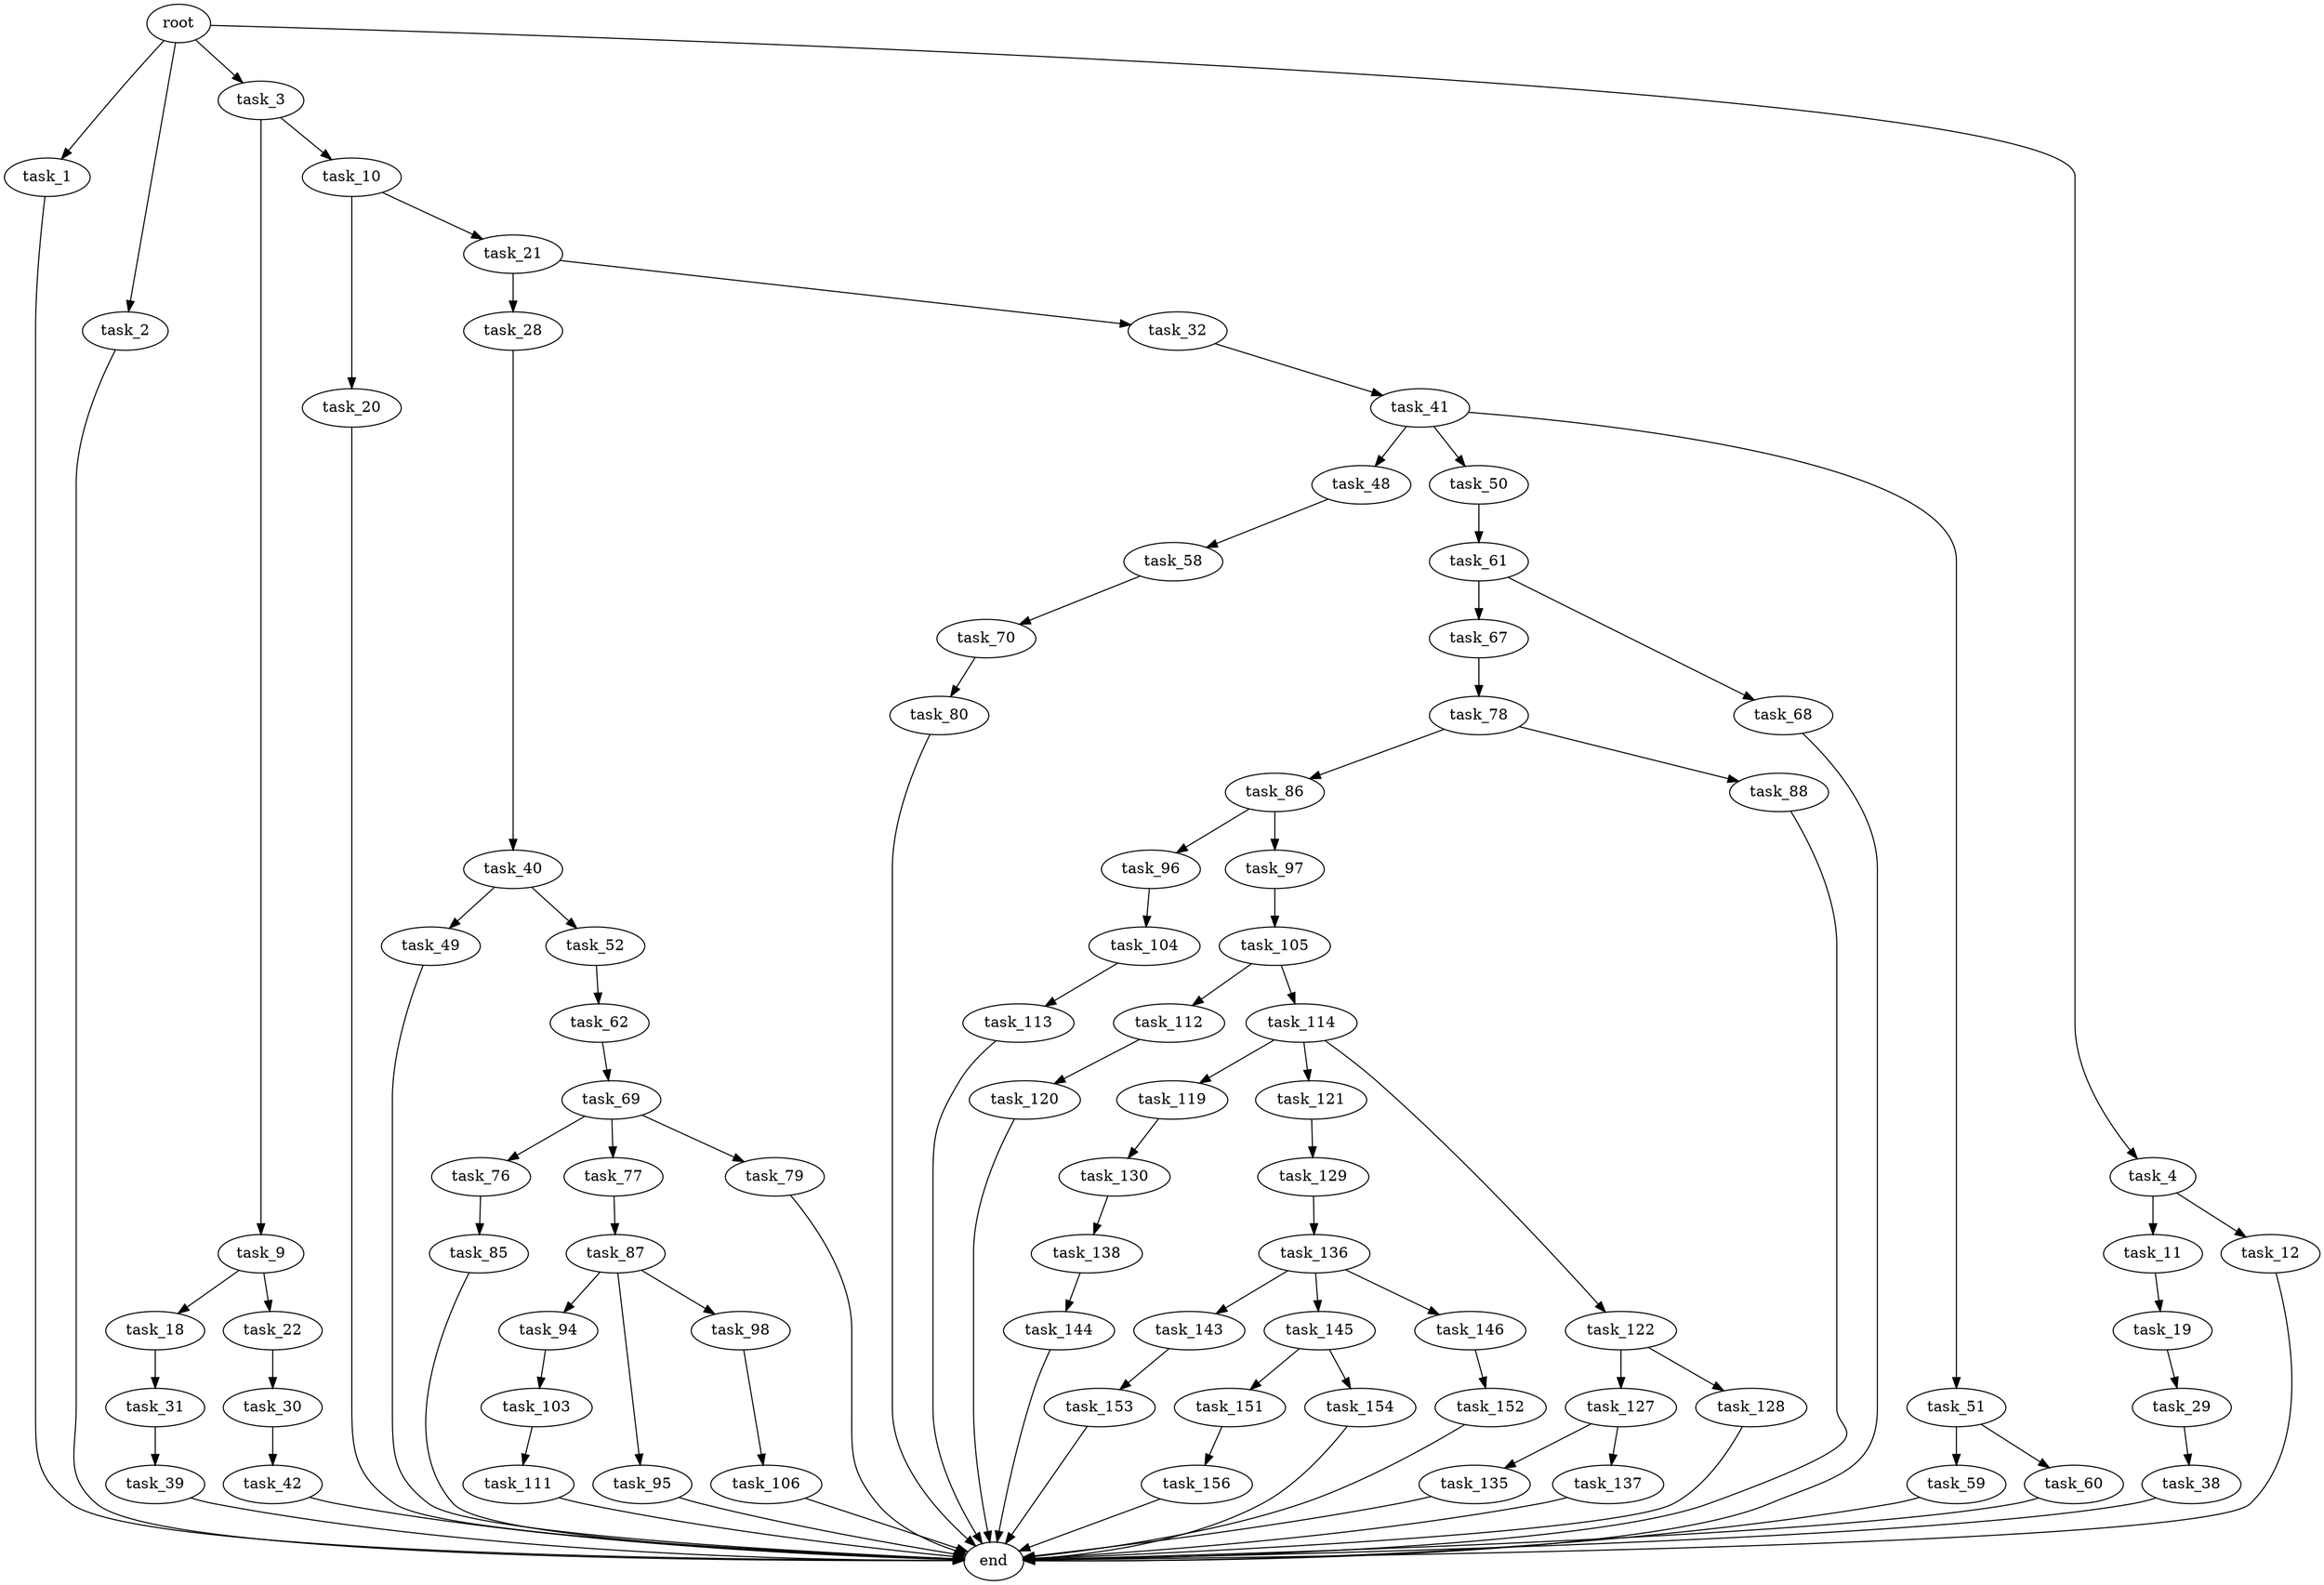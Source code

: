 digraph G {
  root [size="0.000000"];
  task_1 [size="28991029248.000000"];
  task_2 [size="80636687732.000000"];
  task_3 [size="341702989370.000000"];
  task_4 [size="26862117396.000000"];
  task_9 [size="111298711644.000000"];
  task_10 [size="39458576804.000000"];
  task_11 [size="30340150310.000000"];
  task_12 [size="49146842312.000000"];
  task_18 [size="234270544368.000000"];
  task_19 [size="28991029248.000000"];
  task_20 [size="368293445632.000000"];
  task_21 [size="134217728000.000000"];
  task_22 [size="187998670364.000000"];
  task_28 [size="569538067910.000000"];
  task_29 [size="3315946918.000000"];
  task_30 [size="368293445632.000000"];
  task_31 [size="704906167425.000000"];
  task_32 [size="33169825948.000000"];
  task_38 [size="30870614040.000000"];
  task_39 [size="192772685200.000000"];
  task_40 [size="231928233984.000000"];
  task_41 [size="134217728000.000000"];
  task_42 [size="114613149818.000000"];
  task_48 [size="295425309305.000000"];
  task_49 [size="1604332037.000000"];
  task_50 [size="195201724637.000000"];
  task_51 [size="31507220900.000000"];
  task_52 [size="1073741824000.000000"];
  task_58 [size="7326318850.000000"];
  task_59 [size="129634377194.000000"];
  task_60 [size="13442955242.000000"];
  task_61 [size="28991029248.000000"];
  task_62 [size="1073741824000.000000"];
  task_67 [size="39035669026.000000"];
  task_68 [size="549755813888.000000"];
  task_69 [size="1225290411.000000"];
  task_70 [size="134217728000.000000"];
  task_76 [size="549755813888.000000"];
  task_77 [size="3179551772.000000"];
  task_78 [size="769431056319.000000"];
  task_79 [size="368293445632.000000"];
  task_80 [size="134217728000.000000"];
  task_85 [size="11267142803.000000"];
  task_86 [size="163169089311.000000"];
  task_87 [size="4401364695.000000"];
  task_88 [size="40573482720.000000"];
  task_94 [size="294852063.000000"];
  task_95 [size="68719476736.000000"];
  task_96 [size="536062863219.000000"];
  task_97 [size="28991029248.000000"];
  task_98 [size="30721603199.000000"];
  task_103 [size="68719476736.000000"];
  task_104 [size="161823460859.000000"];
  task_105 [size="1268512076.000000"];
  task_106 [size="158147280425.000000"];
  task_111 [size="352216481932.000000"];
  task_112 [size="68719476736.000000"];
  task_113 [size="45605679601.000000"];
  task_114 [size="8365367975.000000"];
  task_119 [size="68719476736.000000"];
  task_120 [size="11564127122.000000"];
  task_121 [size="22861734916.000000"];
  task_122 [size="13312329995.000000"];
  task_127 [size="1073741824000.000000"];
  task_128 [size="1428369777.000000"];
  task_129 [size="5340180143.000000"];
  task_130 [size="549755813888.000000"];
  task_135 [size="239301501084.000000"];
  task_136 [size="11248883003.000000"];
  task_137 [size="365930093380.000000"];
  task_138 [size="782757789696.000000"];
  task_143 [size="119435727159.000000"];
  task_144 [size="12667775276.000000"];
  task_145 [size="263492615750.000000"];
  task_146 [size="231928233984.000000"];
  task_151 [size="368293445632.000000"];
  task_152 [size="526687811134.000000"];
  task_153 [size="68719476736.000000"];
  task_154 [size="69127725958.000000"];
  task_156 [size="319328899196.000000"];
  end [size="0.000000"];

  root -> task_1 [size="1.000000"];
  root -> task_2 [size="1.000000"];
  root -> task_3 [size="1.000000"];
  root -> task_4 [size="1.000000"];
  task_1 -> end [size="1.000000"];
  task_2 -> end [size="1.000000"];
  task_3 -> task_9 [size="679477248.000000"];
  task_3 -> task_10 [size="679477248.000000"];
  task_4 -> task_11 [size="679477248.000000"];
  task_4 -> task_12 [size="679477248.000000"];
  task_9 -> task_18 [size="75497472.000000"];
  task_9 -> task_22 [size="75497472.000000"];
  task_10 -> task_20 [size="838860800.000000"];
  task_10 -> task_21 [size="838860800.000000"];
  task_11 -> task_19 [size="536870912.000000"];
  task_12 -> end [size="1.000000"];
  task_18 -> task_31 [size="209715200.000000"];
  task_19 -> task_29 [size="75497472.000000"];
  task_20 -> end [size="1.000000"];
  task_21 -> task_28 [size="209715200.000000"];
  task_21 -> task_32 [size="209715200.000000"];
  task_22 -> task_30 [size="301989888.000000"];
  task_28 -> task_40 [size="838860800.000000"];
  task_29 -> task_38 [size="209715200.000000"];
  task_30 -> task_42 [size="411041792.000000"];
  task_31 -> task_39 [size="838860800.000000"];
  task_32 -> task_41 [size="536870912.000000"];
  task_38 -> end [size="1.000000"];
  task_39 -> end [size="1.000000"];
  task_40 -> task_49 [size="301989888.000000"];
  task_40 -> task_52 [size="301989888.000000"];
  task_41 -> task_48 [size="209715200.000000"];
  task_41 -> task_50 [size="209715200.000000"];
  task_41 -> task_51 [size="209715200.000000"];
  task_42 -> end [size="1.000000"];
  task_48 -> task_58 [size="301989888.000000"];
  task_49 -> end [size="1.000000"];
  task_50 -> task_61 [size="134217728.000000"];
  task_51 -> task_59 [size="838860800.000000"];
  task_51 -> task_60 [size="838860800.000000"];
  task_52 -> task_62 [size="838860800.000000"];
  task_58 -> task_70 [size="411041792.000000"];
  task_59 -> end [size="1.000000"];
  task_60 -> end [size="1.000000"];
  task_61 -> task_67 [size="75497472.000000"];
  task_61 -> task_68 [size="75497472.000000"];
  task_62 -> task_69 [size="838860800.000000"];
  task_67 -> task_78 [size="838860800.000000"];
  task_68 -> end [size="1.000000"];
  task_69 -> task_76 [size="33554432.000000"];
  task_69 -> task_77 [size="33554432.000000"];
  task_69 -> task_79 [size="33554432.000000"];
  task_70 -> task_80 [size="209715200.000000"];
  task_76 -> task_85 [size="536870912.000000"];
  task_77 -> task_87 [size="75497472.000000"];
  task_78 -> task_86 [size="536870912.000000"];
  task_78 -> task_88 [size="536870912.000000"];
  task_79 -> end [size="1.000000"];
  task_80 -> end [size="1.000000"];
  task_85 -> end [size="1.000000"];
  task_86 -> task_96 [size="134217728.000000"];
  task_86 -> task_97 [size="134217728.000000"];
  task_87 -> task_94 [size="75497472.000000"];
  task_87 -> task_95 [size="75497472.000000"];
  task_87 -> task_98 [size="75497472.000000"];
  task_88 -> end [size="1.000000"];
  task_94 -> task_103 [size="33554432.000000"];
  task_95 -> end [size="1.000000"];
  task_96 -> task_104 [size="411041792.000000"];
  task_97 -> task_105 [size="75497472.000000"];
  task_98 -> task_106 [size="838860800.000000"];
  task_103 -> task_111 [size="134217728.000000"];
  task_104 -> task_113 [size="209715200.000000"];
  task_105 -> task_112 [size="33554432.000000"];
  task_105 -> task_114 [size="33554432.000000"];
  task_106 -> end [size="1.000000"];
  task_111 -> end [size="1.000000"];
  task_112 -> task_120 [size="134217728.000000"];
  task_113 -> end [size="1.000000"];
  task_114 -> task_119 [size="301989888.000000"];
  task_114 -> task_121 [size="301989888.000000"];
  task_114 -> task_122 [size="301989888.000000"];
  task_119 -> task_130 [size="134217728.000000"];
  task_120 -> end [size="1.000000"];
  task_121 -> task_129 [size="536870912.000000"];
  task_122 -> task_127 [size="209715200.000000"];
  task_122 -> task_128 [size="209715200.000000"];
  task_127 -> task_135 [size="838860800.000000"];
  task_127 -> task_137 [size="838860800.000000"];
  task_128 -> end [size="1.000000"];
  task_129 -> task_136 [size="209715200.000000"];
  task_130 -> task_138 [size="536870912.000000"];
  task_135 -> end [size="1.000000"];
  task_136 -> task_143 [size="209715200.000000"];
  task_136 -> task_145 [size="209715200.000000"];
  task_136 -> task_146 [size="209715200.000000"];
  task_137 -> end [size="1.000000"];
  task_138 -> task_144 [size="679477248.000000"];
  task_143 -> task_153 [size="301989888.000000"];
  task_144 -> end [size="1.000000"];
  task_145 -> task_151 [size="536870912.000000"];
  task_145 -> task_154 [size="536870912.000000"];
  task_146 -> task_152 [size="301989888.000000"];
  task_151 -> task_156 [size="411041792.000000"];
  task_152 -> end [size="1.000000"];
  task_153 -> end [size="1.000000"];
  task_154 -> end [size="1.000000"];
  task_156 -> end [size="1.000000"];
}
